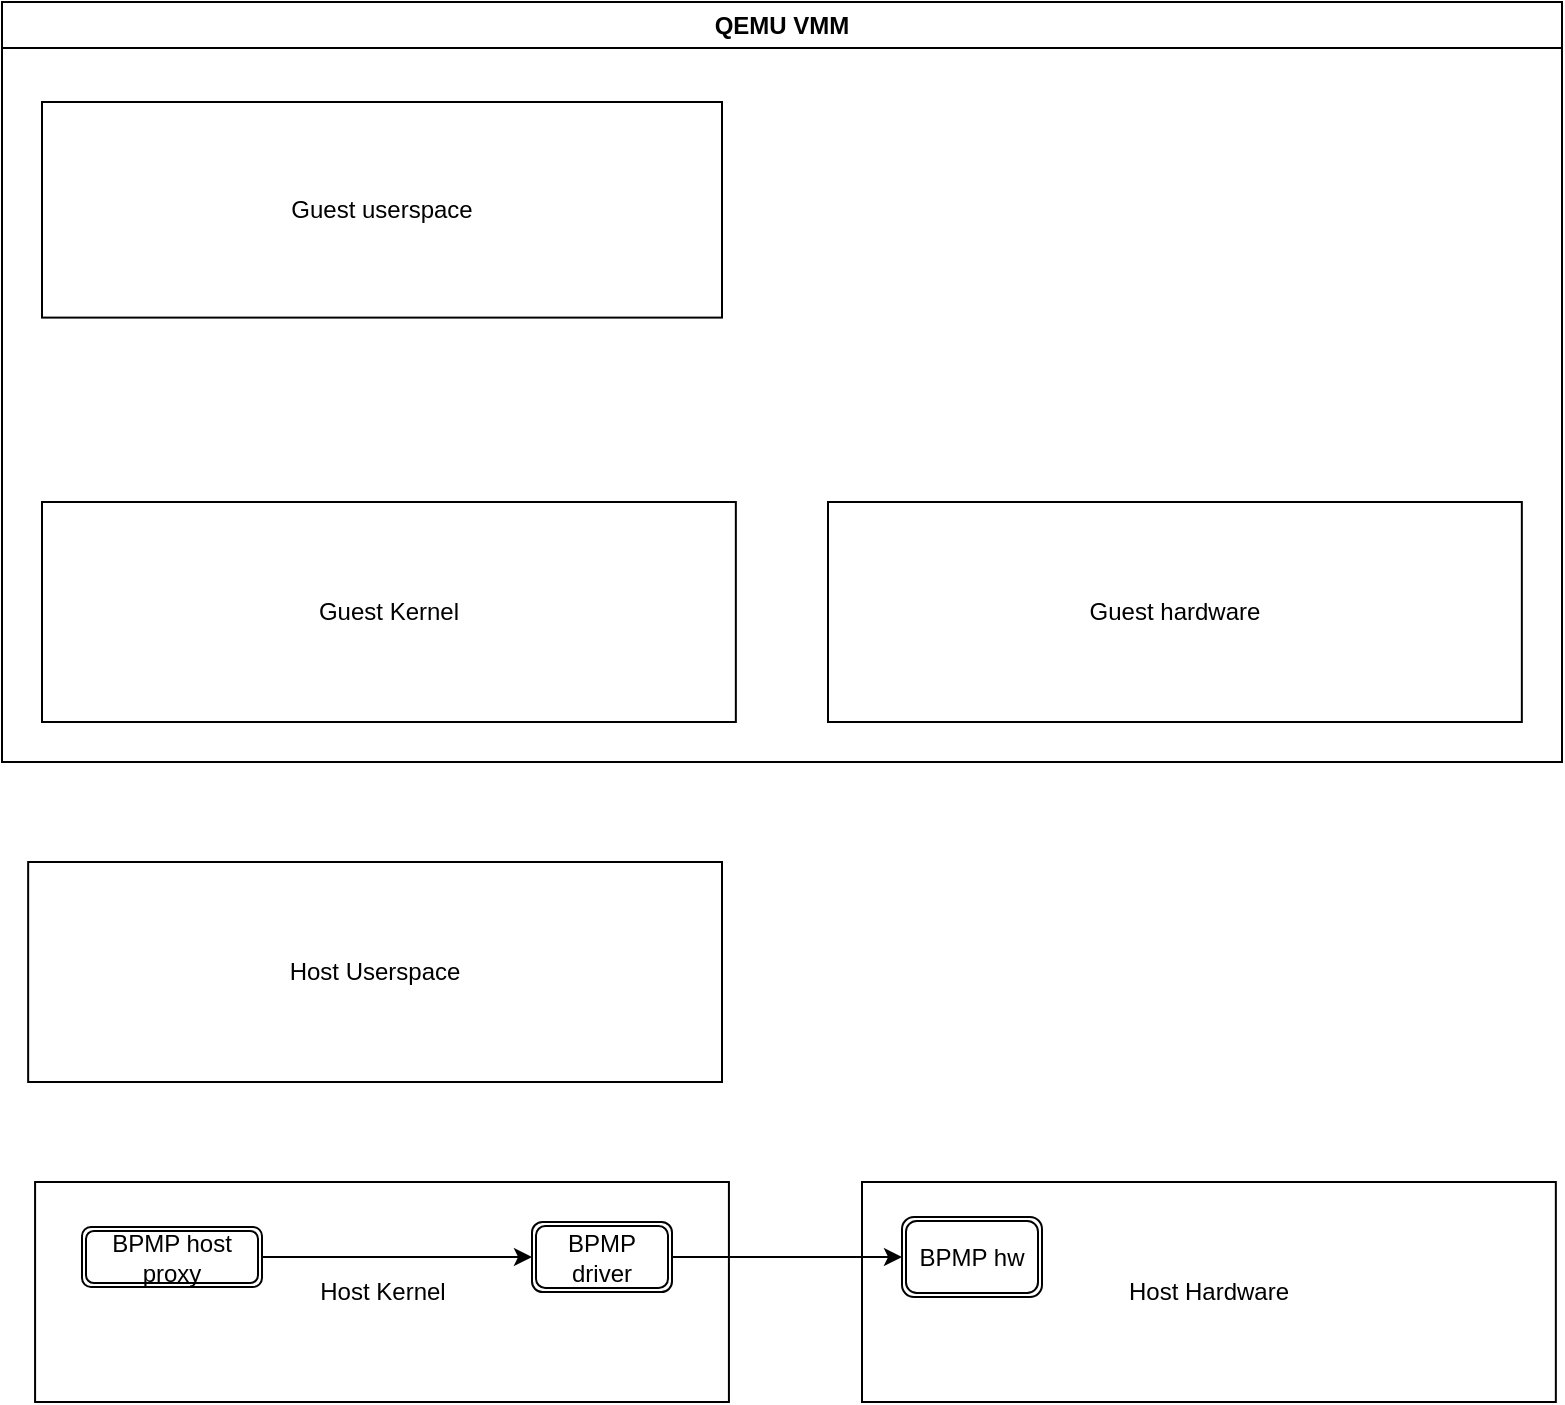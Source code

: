 <mxfile version="21.1.4" type="github">
  <diagram name="Page-1" id="Gnur41sGLRwA_66FkKds">
    <mxGraphModel dx="1049" dy="1443" grid="1" gridSize="10" guides="1" tooltips="1" connect="1" arrows="1" fold="1" page="1" pageScale="1" pageWidth="850" pageHeight="1100" math="0" shadow="0">
      <root>
        <mxCell id="0" />
        <mxCell id="1" parent="0" />
        <mxCell id="UpkKUZ4XRNEf7WIkUE3t-2" value="Host Userspace" style="rounded=0;whiteSpace=wrap;html=1;" vertex="1" parent="1">
          <mxGeometry x="103.08" y="620" width="346.92" height="110" as="geometry" />
        </mxCell>
        <mxCell id="UpkKUZ4XRNEf7WIkUE3t-3" value="Guest Kernel" style="rounded=0;whiteSpace=wrap;html=1;" vertex="1" parent="1">
          <mxGeometry x="110" y="440" width="346.92" height="110" as="geometry" />
        </mxCell>
        <mxCell id="UpkKUZ4XRNEf7WIkUE3t-5" value="Guest userspace" style="rounded=0;whiteSpace=wrap;html=1;" vertex="1" parent="1">
          <mxGeometry x="110" y="240" width="340" height="107.8" as="geometry" />
        </mxCell>
        <mxCell id="UpkKUZ4XRNEf7WIkUE3t-6" value="&lt;div&gt;Host Kernel&lt;/div&gt;" style="rounded=0;whiteSpace=wrap;html=1;" vertex="1" parent="1">
          <mxGeometry x="106.54" y="780" width="346.92" height="110" as="geometry" />
        </mxCell>
        <mxCell id="UpkKUZ4XRNEf7WIkUE3t-7" value="Host Hardware" style="rounded=0;whiteSpace=wrap;html=1;" vertex="1" parent="1">
          <mxGeometry x="520" y="780" width="346.92" height="110" as="geometry" />
        </mxCell>
        <mxCell id="UpkKUZ4XRNEf7WIkUE3t-8" value="Guest hardware" style="rounded=0;whiteSpace=wrap;html=1;" vertex="1" parent="1">
          <mxGeometry x="503" y="440" width="346.92" height="110" as="geometry" />
        </mxCell>
        <mxCell id="UpkKUZ4XRNEf7WIkUE3t-11" value="QEMU VMM" style="swimlane;whiteSpace=wrap;html=1;" vertex="1" parent="1">
          <mxGeometry x="90" y="190" width="780" height="380" as="geometry" />
        </mxCell>
        <mxCell id="UpkKUZ4XRNEf7WIkUE3t-18" style="edgeStyle=orthogonalEdgeStyle;rounded=0;orthogonalLoop=1;jettySize=auto;html=1;exitX=1;exitY=0.5;exitDx=0;exitDy=0;entryX=0;entryY=0.5;entryDx=0;entryDy=0;" edge="1" parent="1" source="UpkKUZ4XRNEf7WIkUE3t-14" target="UpkKUZ4XRNEf7WIkUE3t-16">
          <mxGeometry relative="1" as="geometry" />
        </mxCell>
        <mxCell id="UpkKUZ4XRNEf7WIkUE3t-14" value="BPMP driver" style="shape=ext;double=1;rounded=1;whiteSpace=wrap;html=1;" vertex="1" parent="1">
          <mxGeometry x="355" y="800" width="70" height="35" as="geometry" />
        </mxCell>
        <mxCell id="UpkKUZ4XRNEf7WIkUE3t-17" style="edgeStyle=orthogonalEdgeStyle;rounded=0;orthogonalLoop=1;jettySize=auto;html=1;" edge="1" parent="1" source="UpkKUZ4XRNEf7WIkUE3t-15" target="UpkKUZ4XRNEf7WIkUE3t-14">
          <mxGeometry relative="1" as="geometry" />
        </mxCell>
        <mxCell id="UpkKUZ4XRNEf7WIkUE3t-15" value="BPMP host proxy" style="shape=ext;double=1;rounded=1;whiteSpace=wrap;html=1;" vertex="1" parent="1">
          <mxGeometry x="130" y="802.5" width="90" height="30" as="geometry" />
        </mxCell>
        <mxCell id="UpkKUZ4XRNEf7WIkUE3t-16" value="BPMP hw" style="shape=ext;double=1;rounded=1;whiteSpace=wrap;html=1;" vertex="1" parent="1">
          <mxGeometry x="540" y="797.5" width="70" height="40" as="geometry" />
        </mxCell>
      </root>
    </mxGraphModel>
  </diagram>
</mxfile>
